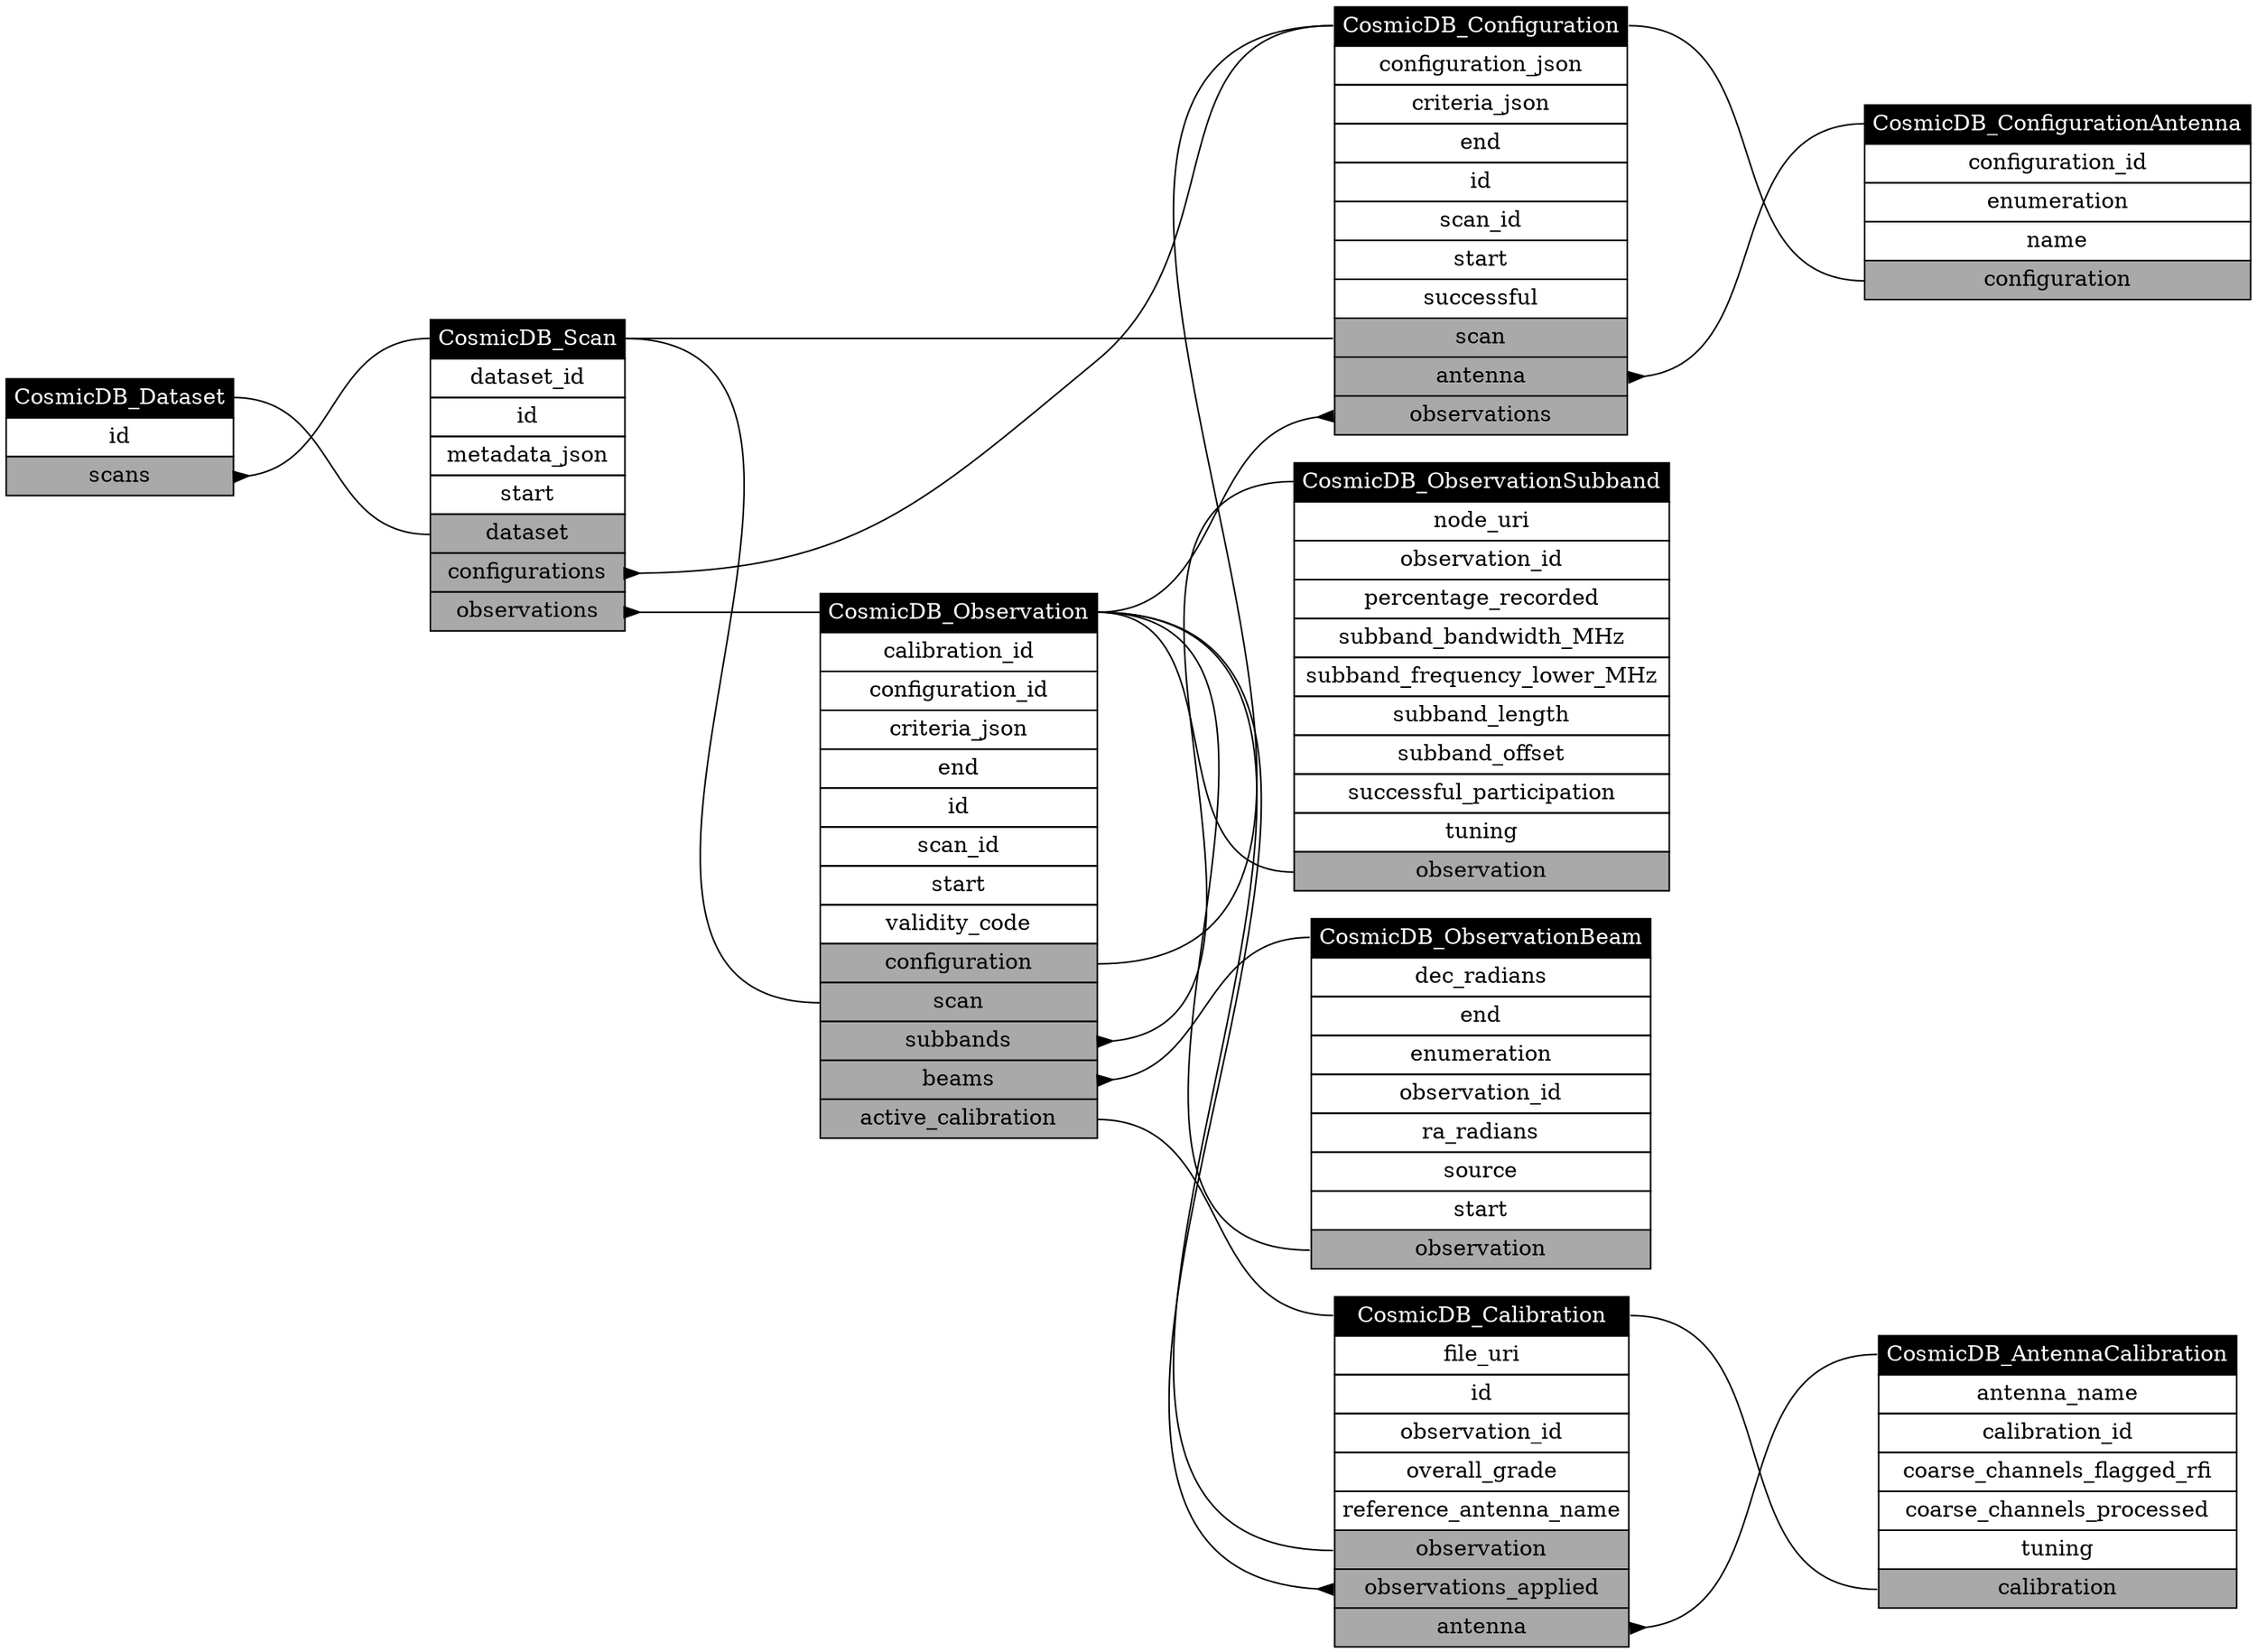 digraph CosmicDB_Operation {
layout=dot;
rankdir=LR;
ranksep="1.75";
CosmicDB_Dataset [label=<<table border="0" cellborder="1" cellspacing="0" cellpadding="4">
	<tr><td bgcolor="black" port="class"><font color="white">CosmicDB_Dataset</font></td></tr>
	<tr><td>id</td></tr>
	<tr><td bgcolor="darkgrey" port="scans">scans</td></tr>
</table>>, shape=plain];
CosmicDB_Scan [label=<<table border="0" cellborder="1" cellspacing="0" cellpadding="4">
	<tr><td bgcolor="black" port="class"><font color="white">CosmicDB_Scan</font></td></tr>
	<tr><td>dataset_id</td></tr>
	<tr><td>id</td></tr>
	<tr><td>metadata_json</td></tr>
	<tr><td>start</td></tr>
	<tr><td bgcolor="darkgrey" port="dataset">dataset</td></tr>
	<tr><td bgcolor="darkgrey" port="configurations">configurations</td></tr>
	<tr><td bgcolor="darkgrey" port="observations">observations</td></tr>
</table>>, shape=plain];
CosmicDB_Configuration [label=<<table border="0" cellborder="1" cellspacing="0" cellpadding="4">
	<tr><td bgcolor="black" port="class"><font color="white">CosmicDB_Configuration</font></td></tr>
	<tr><td>configuration_json</td></tr>
	<tr><td>criteria_json</td></tr>
	<tr><td>end</td></tr>
	<tr><td>id</td></tr>
	<tr><td>scan_id</td></tr>
	<tr><td>start</td></tr>
	<tr><td>successful</td></tr>
	<tr><td bgcolor="darkgrey" port="scan">scan</td></tr>
	<tr><td bgcolor="darkgrey" port="antenna">antenna</td></tr>
	<tr><td bgcolor="darkgrey" port="observations">observations</td></tr>
</table>>, shape=plain];
CosmicDB_ConfigurationAntenna [label=<<table border="0" cellborder="1" cellspacing="0" cellpadding="4">
	<tr><td bgcolor="black" port="class"><font color="white">CosmicDB_ConfigurationAntenna</font></td></tr>
	<tr><td>configuration_id</td></tr>
	<tr><td>enumeration</td></tr>
	<tr><td>name</td></tr>
	<tr><td bgcolor="darkgrey" port="configuration">configuration</td></tr>
</table>>, shape=plain];
CosmicDB_Calibration [label=<<table border="0" cellborder="1" cellspacing="0" cellpadding="4">
	<tr><td bgcolor="black" port="class"><font color="white">CosmicDB_Calibration</font></td></tr>
	<tr><td>file_uri</td></tr>
	<tr><td>id</td></tr>
	<tr><td>observation_id</td></tr>
	<tr><td>overall_grade</td></tr>
	<tr><td>reference_antenna_name</td></tr>
	<tr><td bgcolor="darkgrey" port="observation">observation</td></tr>
	<tr><td bgcolor="darkgrey" port="observations_applied">observations_applied</td></tr>
	<tr><td bgcolor="darkgrey" port="antenna">antenna</td></tr>
</table>>, shape=plain];
CosmicDB_AntennaCalibration [label=<<table border="0" cellborder="1" cellspacing="0" cellpadding="4">
	<tr><td bgcolor="black" port="class"><font color="white">CosmicDB_AntennaCalibration</font></td></tr>
	<tr><td>antenna_name</td></tr>
	<tr><td>calibration_id</td></tr>
	<tr><td>coarse_channels_flagged_rfi</td></tr>
	<tr><td>coarse_channels_processed</td></tr>
	<tr><td>tuning</td></tr>
	<tr><td bgcolor="darkgrey" port="calibration">calibration</td></tr>
</table>>, shape=plain];
CosmicDB_Observation [label=<<table border="0" cellborder="1" cellspacing="0" cellpadding="4">
	<tr><td bgcolor="black" port="class"><font color="white">CosmicDB_Observation</font></td></tr>
	<tr><td>calibration_id</td></tr>
	<tr><td>configuration_id</td></tr>
	<tr><td>criteria_json</td></tr>
	<tr><td>end</td></tr>
	<tr><td>id</td></tr>
	<tr><td>scan_id</td></tr>
	<tr><td>start</td></tr>
	<tr><td>validity_code</td></tr>
	<tr><td bgcolor="darkgrey" port="configuration">configuration</td></tr>
	<tr><td bgcolor="darkgrey" port="scan">scan</td></tr>
	<tr><td bgcolor="darkgrey" port="subbands">subbands</td></tr>
	<tr><td bgcolor="darkgrey" port="beams">beams</td></tr>
	<tr><td bgcolor="darkgrey" port="active_calibration">active_calibration</td></tr>
</table>>, shape=plain];
CosmicDB_ObservationSubband [label=<<table border="0" cellborder="1" cellspacing="0" cellpadding="4">
	<tr><td bgcolor="black" port="class"><font color="white">CosmicDB_ObservationSubband</font></td></tr>
	<tr><td>node_uri</td></tr>
	<tr><td>observation_id</td></tr>
	<tr><td>percentage_recorded</td></tr>
	<tr><td>subband_bandwidth_MHz</td></tr>
	<tr><td>subband_frequency_lower_MHz</td></tr>
	<tr><td>subband_length</td></tr>
	<tr><td>subband_offset</td></tr>
	<tr><td>successful_participation</td></tr>
	<tr><td>tuning</td></tr>
	<tr><td bgcolor="darkgrey" port="observation">observation</td></tr>
</table>>, shape=plain];
CosmicDB_ObservationBeam [label=<<table border="0" cellborder="1" cellspacing="0" cellpadding="4">
	<tr><td bgcolor="black" port="class"><font color="white">CosmicDB_ObservationBeam</font></td></tr>
	<tr><td>dec_radians</td></tr>
	<tr><td>end</td></tr>
	<tr><td>enumeration</td></tr>
	<tr><td>observation_id</td></tr>
	<tr><td>ra_radians</td></tr>
	<tr><td>source</td></tr>
	<tr><td>start</td></tr>
	<tr><td bgcolor="darkgrey" port="observation">observation</td></tr>
</table>>, shape=plain];
CosmicDB_Dataset:scans -> CosmicDB_Scan:class  [arrowhead=none, arrowtail=inv, dir=both];
CosmicDB_Scan:dataset -> CosmicDB_Dataset:class  [arrowhead=none, arrowtail=none, dir=both];
CosmicDB_Scan:configurations -> CosmicDB_Configuration:class  [arrowhead=none, arrowtail=inv, dir=both];
CosmicDB_Scan:observations -> CosmicDB_Observation:class  [arrowhead=none, arrowtail=inv, dir=both];
CosmicDB_Configuration:scan -> CosmicDB_Scan:class  [arrowhead=none, arrowtail=none, dir=both];
CosmicDB_Configuration:antenna -> CosmicDB_ConfigurationAntenna:class  [arrowhead=none, arrowtail=inv, dir=both];
CosmicDB_Configuration:observations -> CosmicDB_Observation:class  [arrowhead=none, arrowtail=inv, dir=both];
CosmicDB_ConfigurationAntenna:configuration -> CosmicDB_Configuration:class  [arrowhead=none, arrowtail=none, dir=both];
CosmicDB_Calibration:observation -> CosmicDB_Observation:class  [arrowhead=none, arrowtail=none, dir=both];
CosmicDB_Calibration:observations_applied -> CosmicDB_Observation:class  [arrowhead=none, arrowtail=inv, dir=both];
CosmicDB_Calibration:antenna -> CosmicDB_AntennaCalibration:class  [arrowhead=none, arrowtail=inv, dir=both];
CosmicDB_AntennaCalibration:calibration -> CosmicDB_Calibration:class  [arrowhead=none, arrowtail=none, dir=both];
CosmicDB_Observation:configuration -> CosmicDB_Configuration:class  [arrowhead=none, arrowtail=none, dir=both];
CosmicDB_Observation:scan -> CosmicDB_Scan:class  [arrowhead=none, arrowtail=none, dir=both];
CosmicDB_Observation:subbands -> CosmicDB_ObservationSubband:class  [arrowhead=none, arrowtail=inv, dir=both];
CosmicDB_Observation:beams -> CosmicDB_ObservationBeam:class  [arrowhead=none, arrowtail=inv, dir=both];
CosmicDB_Observation:active_calibration -> CosmicDB_Calibration:class  [arrowhead=none, arrowtail=none, dir=both];
CosmicDB_ObservationSubband:observation -> CosmicDB_Observation:class  [arrowhead=none, arrowtail=none, dir=both];
CosmicDB_ObservationBeam:observation -> CosmicDB_Observation:class  [arrowhead=none, arrowtail=none, dir=both];
}
